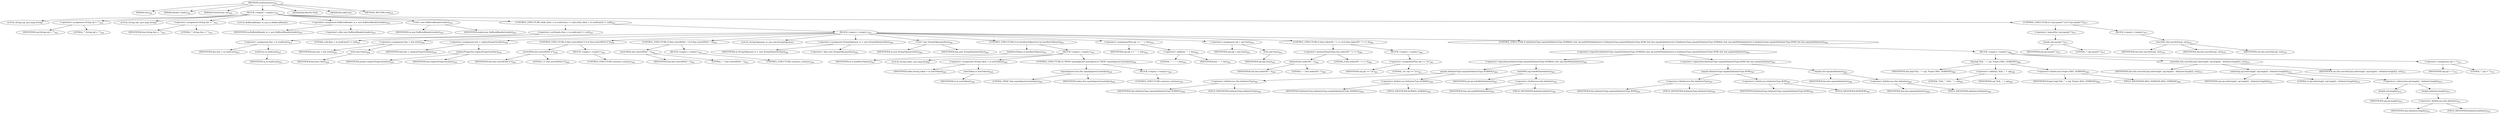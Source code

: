 digraph "runStatements" {  
"721" [label = <(METHOD,runStatements)<SUB>430</SUB>> ]
"46" [label = <(PARAM,this)<SUB>430</SUB>> ]
"722" [label = <(PARAM,Reader reader)<SUB>430</SUB>> ]
"723" [label = <(PARAM,PrintStream out)<SUB>430</SUB>> ]
"724" [label = <(BLOCK,&lt;empty&gt;,&lt;empty&gt;)<SUB>431</SUB>> ]
"725" [label = <(LOCAL,String sql: java.lang.String)> ]
"726" [label = <(&lt;operator&gt;.assignment,String sql = &quot;&quot;)<SUB>432</SUB>> ]
"727" [label = <(IDENTIFIER,sql,String sql = &quot;&quot;)<SUB>432</SUB>> ]
"728" [label = <(LITERAL,&quot;&quot;,String sql = &quot;&quot;)<SUB>432</SUB>> ]
"729" [label = <(LOCAL,String line: java.lang.String)> ]
"730" [label = <(&lt;operator&gt;.assignment,String line = &quot;&quot;)<SUB>433</SUB>> ]
"731" [label = <(IDENTIFIER,line,String line = &quot;&quot;)<SUB>433</SUB>> ]
"732" [label = <(LITERAL,&quot;&quot;,String line = &quot;&quot;)<SUB>433</SUB>> ]
"42" [label = <(LOCAL,BufferedReader in: java.io.BufferedReader)> ]
"733" [label = <(&lt;operator&gt;.assignment,BufferedReader in = new BufferedReader(reader))<SUB>435</SUB>> ]
"734" [label = <(IDENTIFIER,in,BufferedReader in = new BufferedReader(reader))<SUB>435</SUB>> ]
"735" [label = <(&lt;operator&gt;.alloc,new BufferedReader(reader))<SUB>435</SUB>> ]
"736" [label = <(&lt;init&gt;,new BufferedReader(reader))<SUB>435</SUB>> ]
"41" [label = <(IDENTIFIER,in,new BufferedReader(reader))<SUB>435</SUB>> ]
"737" [label = <(IDENTIFIER,reader,new BufferedReader(reader))<SUB>435</SUB>> ]
"738" [label = <(CONTROL_STRUCTURE,while ((line = in.readLine()) != null),while ((line = in.readLine()) != null))<SUB>437</SUB>> ]
"739" [label = <(&lt;operator&gt;.notEquals,(line = in.readLine()) != null)<SUB>437</SUB>> ]
"740" [label = <(&lt;operator&gt;.assignment,line = in.readLine())<SUB>437</SUB>> ]
"741" [label = <(IDENTIFIER,line,line = in.readLine())<SUB>437</SUB>> ]
"742" [label = <(readLine,in.readLine())<SUB>437</SUB>> ]
"743" [label = <(IDENTIFIER,in,in.readLine())<SUB>437</SUB>> ]
"744" [label = <(LITERAL,null,(line = in.readLine()) != null)<SUB>437</SUB>> ]
"745" [label = <(BLOCK,&lt;empty&gt;,&lt;empty&gt;)<SUB>437</SUB>> ]
"746" [label = <(&lt;operator&gt;.assignment,line = line.trim())<SUB>438</SUB>> ]
"747" [label = <(IDENTIFIER,line,line = line.trim())<SUB>438</SUB>> ]
"748" [label = <(trim,line.trim())<SUB>438</SUB>> ]
"749" [label = <(IDENTIFIER,line,line.trim())<SUB>438</SUB>> ]
"750" [label = <(&lt;operator&gt;.assignment,line = replaceProperties(line))<SUB>439</SUB>> ]
"751" [label = <(IDENTIFIER,line,line = replaceProperties(line))<SUB>439</SUB>> ]
"752" [label = <(replaceProperties,replaceProperties(line))<SUB>439</SUB>> ]
"753" [label = <(IDENTIFIER,project,replaceProperties(line))<SUB>439</SUB>> ]
"754" [label = <(IDENTIFIER,line,replaceProperties(line))<SUB>439</SUB>> ]
"755" [label = <(CONTROL_STRUCTURE,if (line.startsWith(&quot;//&quot;)),if (line.startsWith(&quot;//&quot;)))<SUB>440</SUB>> ]
"756" [label = <(startsWith,line.startsWith(&quot;//&quot;))<SUB>440</SUB>> ]
"757" [label = <(IDENTIFIER,line,line.startsWith(&quot;//&quot;))<SUB>440</SUB>> ]
"758" [label = <(LITERAL,&quot;//&quot;,line.startsWith(&quot;//&quot;))<SUB>440</SUB>> ]
"759" [label = <(BLOCK,&lt;empty&gt;,&lt;empty&gt;)<SUB>440</SUB>> ]
"760" [label = <(CONTROL_STRUCTURE,continue;,continue;)<SUB>441</SUB>> ]
"761" [label = <(CONTROL_STRUCTURE,if (line.startsWith(&quot;--&quot;)),if (line.startsWith(&quot;--&quot;)))<SUB>443</SUB>> ]
"762" [label = <(startsWith,line.startsWith(&quot;--&quot;))<SUB>443</SUB>> ]
"763" [label = <(IDENTIFIER,line,line.startsWith(&quot;--&quot;))<SUB>443</SUB>> ]
"764" [label = <(LITERAL,&quot;--&quot;,line.startsWith(&quot;--&quot;))<SUB>443</SUB>> ]
"765" [label = <(BLOCK,&lt;empty&gt;,&lt;empty&gt;)<SUB>443</SUB>> ]
"766" [label = <(CONTROL_STRUCTURE,continue;,continue;)<SUB>444</SUB>> ]
"44" [label = <(LOCAL,StringTokenizer st: java.util.StringTokenizer)> ]
"767" [label = <(&lt;operator&gt;.assignment,StringTokenizer st = new StringTokenizer(line))<SUB>446</SUB>> ]
"768" [label = <(IDENTIFIER,st,StringTokenizer st = new StringTokenizer(line))<SUB>446</SUB>> ]
"769" [label = <(&lt;operator&gt;.alloc,new StringTokenizer(line))<SUB>446</SUB>> ]
"770" [label = <(&lt;init&gt;,new StringTokenizer(line))<SUB>446</SUB>> ]
"43" [label = <(IDENTIFIER,st,new StringTokenizer(line))<SUB>446</SUB>> ]
"771" [label = <(IDENTIFIER,line,new StringTokenizer(line))<SUB>446</SUB>> ]
"772" [label = <(CONTROL_STRUCTURE,if (st.hasMoreTokens()),if (st.hasMoreTokens()))<SUB>447</SUB>> ]
"773" [label = <(hasMoreTokens,st.hasMoreTokens())<SUB>447</SUB>> ]
"774" [label = <(IDENTIFIER,st,st.hasMoreTokens())<SUB>447</SUB>> ]
"775" [label = <(BLOCK,&lt;empty&gt;,&lt;empty&gt;)<SUB>447</SUB>> ]
"776" [label = <(LOCAL,String token: java.lang.String)> ]
"777" [label = <(&lt;operator&gt;.assignment,String token = st.nextToken())<SUB>448</SUB>> ]
"778" [label = <(IDENTIFIER,token,String token = st.nextToken())<SUB>448</SUB>> ]
"779" [label = <(nextToken,st.nextToken())<SUB>448</SUB>> ]
"780" [label = <(IDENTIFIER,st,st.nextToken())<SUB>448</SUB>> ]
"781" [label = <(CONTROL_STRUCTURE,if (&quot;REM&quot;.equalsIgnoreCase(token)),if (&quot;REM&quot;.equalsIgnoreCase(token)))<SUB>449</SUB>> ]
"782" [label = <(equalsIgnoreCase,this.equalsIgnoreCase(token))<SUB>449</SUB>> ]
"783" [label = <(LITERAL,&quot;REM&quot;,this.equalsIgnoreCase(token))<SUB>449</SUB>> ]
"784" [label = <(IDENTIFIER,token,this.equalsIgnoreCase(token))<SUB>449</SUB>> ]
"785" [label = <(BLOCK,&lt;empty&gt;,&lt;empty&gt;)<SUB>449</SUB>> ]
"786" [label = <(CONTROL_STRUCTURE,continue;,continue;)<SUB>450</SUB>> ]
"787" [label = <(&lt;operator&gt;.assignmentPlus,sql += &quot; &quot; + line)<SUB>454</SUB>> ]
"788" [label = <(IDENTIFIER,sql,sql += &quot; &quot; + line)<SUB>454</SUB>> ]
"789" [label = <(&lt;operator&gt;.addition,&quot; &quot; + line)<SUB>454</SUB>> ]
"790" [label = <(LITERAL,&quot; &quot;,&quot; &quot; + line)<SUB>454</SUB>> ]
"791" [label = <(IDENTIFIER,line,&quot; &quot; + line)<SUB>454</SUB>> ]
"792" [label = <(&lt;operator&gt;.assignment,sql = sql.trim())<SUB>455</SUB>> ]
"793" [label = <(IDENTIFIER,sql,sql = sql.trim())<SUB>455</SUB>> ]
"794" [label = <(trim,sql.trim())<SUB>455</SUB>> ]
"795" [label = <(IDENTIFIER,sql,sql.trim())<SUB>455</SUB>> ]
"796" [label = <(CONTROL_STRUCTURE,if (line.indexOf(&quot;--&quot;) &gt;= 0),if (line.indexOf(&quot;--&quot;) &gt;= 0))<SUB>460</SUB>> ]
"797" [label = <(&lt;operator&gt;.greaterEqualsThan,line.indexOf(&quot;--&quot;) &gt;= 0)<SUB>460</SUB>> ]
"798" [label = <(indexOf,line.indexOf(&quot;--&quot;))<SUB>460</SUB>> ]
"799" [label = <(IDENTIFIER,line,line.indexOf(&quot;--&quot;))<SUB>460</SUB>> ]
"800" [label = <(LITERAL,&quot;--&quot;,line.indexOf(&quot;--&quot;))<SUB>460</SUB>> ]
"801" [label = <(LITERAL,0,line.indexOf(&quot;--&quot;) &gt;= 0)<SUB>460</SUB>> ]
"802" [label = <(BLOCK,&lt;empty&gt;,&lt;empty&gt;)<SUB>460</SUB>> ]
"803" [label = <(&lt;operator&gt;.assignmentPlus,sql += &quot;\n&quot;)<SUB>461</SUB>> ]
"804" [label = <(IDENTIFIER,sql,sql += &quot;\n&quot;)<SUB>461</SUB>> ]
"805" [label = <(LITERAL,&quot;\n&quot;,sql += &quot;\n&quot;)<SUB>461</SUB>> ]
"806" [label = <(CONTROL_STRUCTURE,if ((delimiterType.equals(DelimiterType.NORMAL) &amp;&amp; sql.endsWith(delimiter)) || (delimiterType.equals(DelimiterType.ROW) &amp;&amp; line.equals(delimiter))),if ((delimiterType.equals(DelimiterType.NORMAL) &amp;&amp; sql.endsWith(delimiter)) || (delimiterType.equals(DelimiterType.ROW) &amp;&amp; line.equals(delimiter))))<SUB>464</SUB>> ]
"807" [label = <(&lt;operator&gt;.logicalOr,(delimiterType.equals(DelimiterType.NORMAL) &amp;&amp; sql.endsWith(delimiter)) || (delimiterType.equals(DelimiterType.ROW) &amp;&amp; line.equals(delimiter)))<SUB>464</SUB>> ]
"808" [label = <(&lt;operator&gt;.logicalAnd,delimiterType.equals(DelimiterType.NORMAL) &amp;&amp; sql.endsWith(delimiter))<SUB>464</SUB>> ]
"809" [label = <(equals,delimiterType.equals(DelimiterType.NORMAL))<SUB>464</SUB>> ]
"810" [label = <(&lt;operator&gt;.fieldAccess,this.delimiterType)<SUB>464</SUB>> ]
"811" [label = <(IDENTIFIER,this,delimiterType.equals(DelimiterType.NORMAL))<SUB>464</SUB>> ]
"812" [label = <(FIELD_IDENTIFIER,delimiterType,delimiterType)<SUB>464</SUB>> ]
"813" [label = <(&lt;operator&gt;.fieldAccess,DelimiterType.NORMAL)<SUB>464</SUB>> ]
"814" [label = <(IDENTIFIER,DelimiterType,delimiterType.equals(DelimiterType.NORMAL))<SUB>464</SUB>> ]
"815" [label = <(FIELD_IDENTIFIER,NORMAL,NORMAL)<SUB>464</SUB>> ]
"816" [label = <(endsWith,sql.endsWith(delimiter))<SUB>465</SUB>> ]
"817" [label = <(IDENTIFIER,sql,sql.endsWith(delimiter))<SUB>465</SUB>> ]
"818" [label = <(&lt;operator&gt;.fieldAccess,this.delimiter)<SUB>465</SUB>> ]
"819" [label = <(IDENTIFIER,this,sql.endsWith(delimiter))<SUB>465</SUB>> ]
"820" [label = <(FIELD_IDENTIFIER,delimiter,delimiter)<SUB>465</SUB>> ]
"821" [label = <(&lt;operator&gt;.logicalAnd,delimiterType.equals(DelimiterType.ROW) &amp;&amp; line.equals(delimiter))<SUB>467</SUB>> ]
"822" [label = <(equals,delimiterType.equals(DelimiterType.ROW))<SUB>467</SUB>> ]
"823" [label = <(&lt;operator&gt;.fieldAccess,this.delimiterType)<SUB>467</SUB>> ]
"824" [label = <(IDENTIFIER,this,delimiterType.equals(DelimiterType.ROW))<SUB>467</SUB>> ]
"825" [label = <(FIELD_IDENTIFIER,delimiterType,delimiterType)<SUB>467</SUB>> ]
"826" [label = <(&lt;operator&gt;.fieldAccess,DelimiterType.ROW)<SUB>467</SUB>> ]
"827" [label = <(IDENTIFIER,DelimiterType,delimiterType.equals(DelimiterType.ROW))<SUB>467</SUB>> ]
"828" [label = <(FIELD_IDENTIFIER,ROW,ROW)<SUB>467</SUB>> ]
"829" [label = <(equals,line.equals(delimiter))<SUB>468</SUB>> ]
"830" [label = <(IDENTIFIER,line,line.equals(delimiter))<SUB>468</SUB>> ]
"831" [label = <(&lt;operator&gt;.fieldAccess,this.delimiter)<SUB>468</SUB>> ]
"832" [label = <(IDENTIFIER,this,line.equals(delimiter))<SUB>468</SUB>> ]
"833" [label = <(FIELD_IDENTIFIER,delimiter,delimiter)<SUB>468</SUB>> ]
"834" [label = <(BLOCK,&lt;empty&gt;,&lt;empty&gt;)<SUB>468</SUB>> ]
"835" [label = <(log,log(&quot;SQL: &quot; + sql, Project.MSG_VERBOSE))<SUB>469</SUB>> ]
"45" [label = <(IDENTIFIER,this,log(&quot;SQL: &quot; + sql, Project.MSG_VERBOSE))<SUB>469</SUB>> ]
"836" [label = <(&lt;operator&gt;.addition,&quot;SQL: &quot; + sql)<SUB>469</SUB>> ]
"837" [label = <(LITERAL,&quot;SQL: &quot;,&quot;SQL: &quot; + sql)<SUB>469</SUB>> ]
"838" [label = <(IDENTIFIER,sql,&quot;SQL: &quot; + sql)<SUB>469</SUB>> ]
"839" [label = <(&lt;operator&gt;.fieldAccess,Project.MSG_VERBOSE)<SUB>469</SUB>> ]
"840" [label = <(IDENTIFIER,Project,log(&quot;SQL: &quot; + sql, Project.MSG_VERBOSE))<SUB>469</SUB>> ]
"841" [label = <(FIELD_IDENTIFIER,MSG_VERBOSE,MSG_VERBOSE)<SUB>469</SUB>> ]
"842" [label = <(execSQL,this.execSQL(sql.substring(0, sql.length() - delimiter.length()), out))<SUB>470</SUB>> ]
"47" [label = <(IDENTIFIER,this,this.execSQL(sql.substring(0, sql.length() - delimiter.length()), out))<SUB>470</SUB>> ]
"843" [label = <(substring,sql.substring(0, sql.length() - delimiter.length()))<SUB>470</SUB>> ]
"844" [label = <(IDENTIFIER,sql,sql.substring(0, sql.length() - delimiter.length()))<SUB>470</SUB>> ]
"845" [label = <(LITERAL,0,sql.substring(0, sql.length() - delimiter.length()))<SUB>470</SUB>> ]
"846" [label = <(&lt;operator&gt;.subtraction,sql.length() - delimiter.length())<SUB>470</SUB>> ]
"847" [label = <(length,sql.length())<SUB>470</SUB>> ]
"848" [label = <(IDENTIFIER,sql,sql.length())<SUB>470</SUB>> ]
"849" [label = <(length,delimiter.length())<SUB>470</SUB>> ]
"850" [label = <(&lt;operator&gt;.fieldAccess,this.delimiter)<SUB>470</SUB>> ]
"851" [label = <(IDENTIFIER,this,delimiter.length())<SUB>470</SUB>> ]
"852" [label = <(FIELD_IDENTIFIER,delimiter,delimiter)<SUB>470</SUB>> ]
"853" [label = <(IDENTIFIER,out,this.execSQL(sql.substring(0, sql.length() - delimiter.length()), out))<SUB>471</SUB>> ]
"854" [label = <(&lt;operator&gt;.assignment,sql = &quot;&quot;)<SUB>472</SUB>> ]
"855" [label = <(IDENTIFIER,sql,sql = &quot;&quot;)<SUB>472</SUB>> ]
"856" [label = <(LITERAL,&quot;&quot;,sql = &quot;&quot;)<SUB>472</SUB>> ]
"857" [label = <(CONTROL_STRUCTURE,if (!sql.equals(&quot;&quot;)),if (!sql.equals(&quot;&quot;)))<SUB>477</SUB>> ]
"858" [label = <(&lt;operator&gt;.logicalNot,!sql.equals(&quot;&quot;))<SUB>477</SUB>> ]
"859" [label = <(equals,sql.equals(&quot;&quot;))<SUB>477</SUB>> ]
"860" [label = <(IDENTIFIER,sql,sql.equals(&quot;&quot;))<SUB>477</SUB>> ]
"861" [label = <(LITERAL,&quot;&quot;,sql.equals(&quot;&quot;))<SUB>477</SUB>> ]
"862" [label = <(BLOCK,&lt;empty&gt;,&lt;empty&gt;)<SUB>477</SUB>> ]
"863" [label = <(execSQL,this.execSQL(sql, out))<SUB>478</SUB>> ]
"48" [label = <(IDENTIFIER,this,this.execSQL(sql, out))<SUB>478</SUB>> ]
"864" [label = <(IDENTIFIER,sql,this.execSQL(sql, out))<SUB>478</SUB>> ]
"865" [label = <(IDENTIFIER,out,this.execSQL(sql, out))<SUB>478</SUB>> ]
"866" [label = <(MODIFIER,PROTECTED)> ]
"867" [label = <(MODIFIER,VIRTUAL)> ]
"868" [label = <(METHOD_RETURN,void)<SUB>430</SUB>> ]
  "721" -> "46" 
  "721" -> "722" 
  "721" -> "723" 
  "721" -> "724" 
  "721" -> "866" 
  "721" -> "867" 
  "721" -> "868" 
  "724" -> "725" 
  "724" -> "726" 
  "724" -> "729" 
  "724" -> "730" 
  "724" -> "42" 
  "724" -> "733" 
  "724" -> "736" 
  "724" -> "738" 
  "724" -> "857" 
  "726" -> "727" 
  "726" -> "728" 
  "730" -> "731" 
  "730" -> "732" 
  "733" -> "734" 
  "733" -> "735" 
  "736" -> "41" 
  "736" -> "737" 
  "738" -> "739" 
  "738" -> "745" 
  "739" -> "740" 
  "739" -> "744" 
  "740" -> "741" 
  "740" -> "742" 
  "742" -> "743" 
  "745" -> "746" 
  "745" -> "750" 
  "745" -> "755" 
  "745" -> "761" 
  "745" -> "44" 
  "745" -> "767" 
  "745" -> "770" 
  "745" -> "772" 
  "745" -> "787" 
  "745" -> "792" 
  "745" -> "796" 
  "745" -> "806" 
  "746" -> "747" 
  "746" -> "748" 
  "748" -> "749" 
  "750" -> "751" 
  "750" -> "752" 
  "752" -> "753" 
  "752" -> "754" 
  "755" -> "756" 
  "755" -> "759" 
  "756" -> "757" 
  "756" -> "758" 
  "759" -> "760" 
  "761" -> "762" 
  "761" -> "765" 
  "762" -> "763" 
  "762" -> "764" 
  "765" -> "766" 
  "767" -> "768" 
  "767" -> "769" 
  "770" -> "43" 
  "770" -> "771" 
  "772" -> "773" 
  "772" -> "775" 
  "773" -> "774" 
  "775" -> "776" 
  "775" -> "777" 
  "775" -> "781" 
  "777" -> "778" 
  "777" -> "779" 
  "779" -> "780" 
  "781" -> "782" 
  "781" -> "785" 
  "782" -> "783" 
  "782" -> "784" 
  "785" -> "786" 
  "787" -> "788" 
  "787" -> "789" 
  "789" -> "790" 
  "789" -> "791" 
  "792" -> "793" 
  "792" -> "794" 
  "794" -> "795" 
  "796" -> "797" 
  "796" -> "802" 
  "797" -> "798" 
  "797" -> "801" 
  "798" -> "799" 
  "798" -> "800" 
  "802" -> "803" 
  "803" -> "804" 
  "803" -> "805" 
  "806" -> "807" 
  "806" -> "834" 
  "807" -> "808" 
  "807" -> "821" 
  "808" -> "809" 
  "808" -> "816" 
  "809" -> "810" 
  "809" -> "813" 
  "810" -> "811" 
  "810" -> "812" 
  "813" -> "814" 
  "813" -> "815" 
  "816" -> "817" 
  "816" -> "818" 
  "818" -> "819" 
  "818" -> "820" 
  "821" -> "822" 
  "821" -> "829" 
  "822" -> "823" 
  "822" -> "826" 
  "823" -> "824" 
  "823" -> "825" 
  "826" -> "827" 
  "826" -> "828" 
  "829" -> "830" 
  "829" -> "831" 
  "831" -> "832" 
  "831" -> "833" 
  "834" -> "835" 
  "834" -> "842" 
  "834" -> "854" 
  "835" -> "45" 
  "835" -> "836" 
  "835" -> "839" 
  "836" -> "837" 
  "836" -> "838" 
  "839" -> "840" 
  "839" -> "841" 
  "842" -> "47" 
  "842" -> "843" 
  "842" -> "853" 
  "843" -> "844" 
  "843" -> "845" 
  "843" -> "846" 
  "846" -> "847" 
  "846" -> "849" 
  "847" -> "848" 
  "849" -> "850" 
  "850" -> "851" 
  "850" -> "852" 
  "854" -> "855" 
  "854" -> "856" 
  "857" -> "858" 
  "857" -> "862" 
  "858" -> "859" 
  "859" -> "860" 
  "859" -> "861" 
  "862" -> "863" 
  "863" -> "48" 
  "863" -> "864" 
  "863" -> "865" 
}
